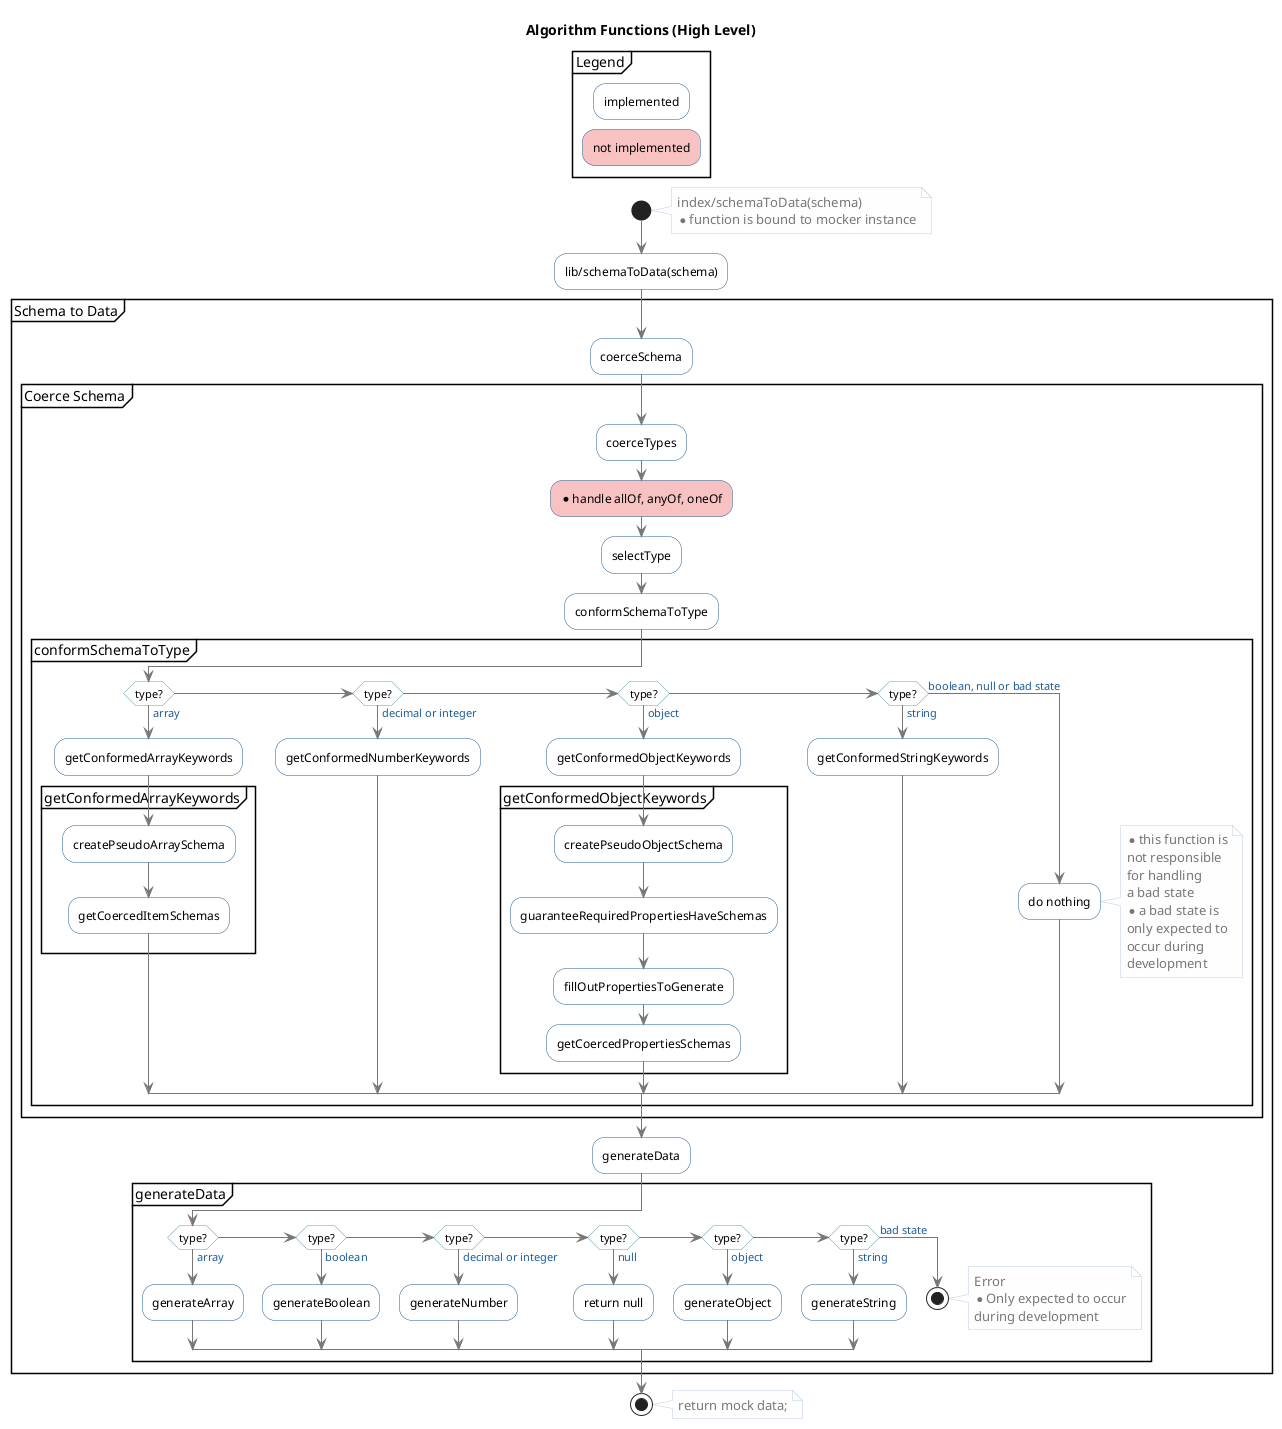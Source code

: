 @startuml Schema to Data

!define notImplemented #F9C2C2
!define dark #222
!define lessDark #777
!define lessLight #FEFEFE
!define light #FFF
!define primary #1C5D99
!define secondary #639FAB
!define accent #BBCDE5

skinparam shadowing false
skinparam FontColor dark

skinparam Activity {
  BackgroundColor light
  BorderColor primary
}

skinparam ActivityDiamond {
  BackgroundColor light
  BorderColor secondary
}

skinparam Arrow {
  Color lessDark
  FontColor primary
}

skinparam Note {
  BackgroundColor lessLight
  BorderColor accent
  FontColor lessDark
}

title Algorithm Functions (High Level)

partition Legend {
 :implemented;
  detach
  notImplemented:not implemented;
  detach
}

start
note right
  index/schemaToData(schema)
  * function is bound to mocker instance
end note

:lib/schemaToData(schema);

partition "Schema to Data" {
  :coerceSchema;

  partition "Coerce Schema" {
    :coerceTypes;

    notImplemented:* handle allOf, anyOf, oneOf;

    :selectType;

    :conformSchemaToType;

    partition conformSchemaToType {
      if (type?) then (array)
        :getConformedArrayKeywords;

        partition getConformedArrayKeywords {
          :createPseudoArraySchema;

          :getCoercedItemSchemas;
        }
      else if (type?) then (decimal or integer)
        :getConformedNumberKeywords;
      else if (type?) then (object)
        :getConformedObjectKeywords;

        partition getConformedObjectKeywords {
          :createPseudoObjectSchema;

          :guaranteeRequiredPropertiesHaveSchemas;

          :fillOutPropertiesToGenerate;

          :getCoercedPropertiesSchemas;
        }
      else if (type?) then (string)
        :getConformedStringKeywords;
      else (boolean, null or bad state)
        :do nothing;
        note right
          * this function is
          not responsible
          for handling
          a bad state
          * a bad state is
          only expected to
          occur during
          development
        end note
      endif
    }
  }

  :generateData;

  partition generateData {
    if (type?) then (array)
      :generateArray;
    else if (type?) then (boolean)
      :generateBoolean;
    else if (type?) then (decimal or integer)
      :generateNumber;
    else if (type?) then (null)
      :return null;
    else if (type?) then (object)
      :generateObject;
    else if (type?) then (string)
      :generateString;
    else (bad state)
      stop
      note right
        Error
        * Only expected to occur
        during development
      end note
    endif
  }
}

stop
note right: return mock data;
@enduml
